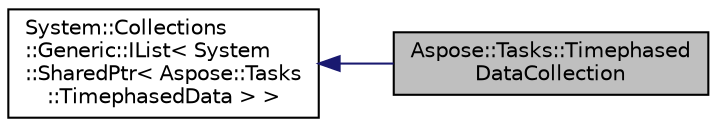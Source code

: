 digraph "Aspose::Tasks::TimephasedDataCollection"
{
 // LATEX_PDF_SIZE
  edge [fontname="Helvetica",fontsize="10",labelfontname="Helvetica",labelfontsize="10"];
  node [fontname="Helvetica",fontsize="10",shape=record];
  rankdir="LR";
  Node1 [label="Aspose::Tasks::Timephased\lDataCollection",height=0.2,width=0.4,color="black", fillcolor="grey75", style="filled", fontcolor="black",tooltip="Represents a collection of TimephasedData objects."];
  Node2 -> Node1 [dir="back",color="midnightblue",fontsize="10",style="solid",fontname="Helvetica"];
  Node2 [label="System::Collections\l::Generic::IList\< System\l::SharedPtr\< Aspose::Tasks\l::TimephasedData \> \>",height=0.2,width=0.4,color="black", fillcolor="white", style="filled",URL="$class_system_1_1_collections_1_1_generic_1_1_i_list.html",tooltip=" "];
}
